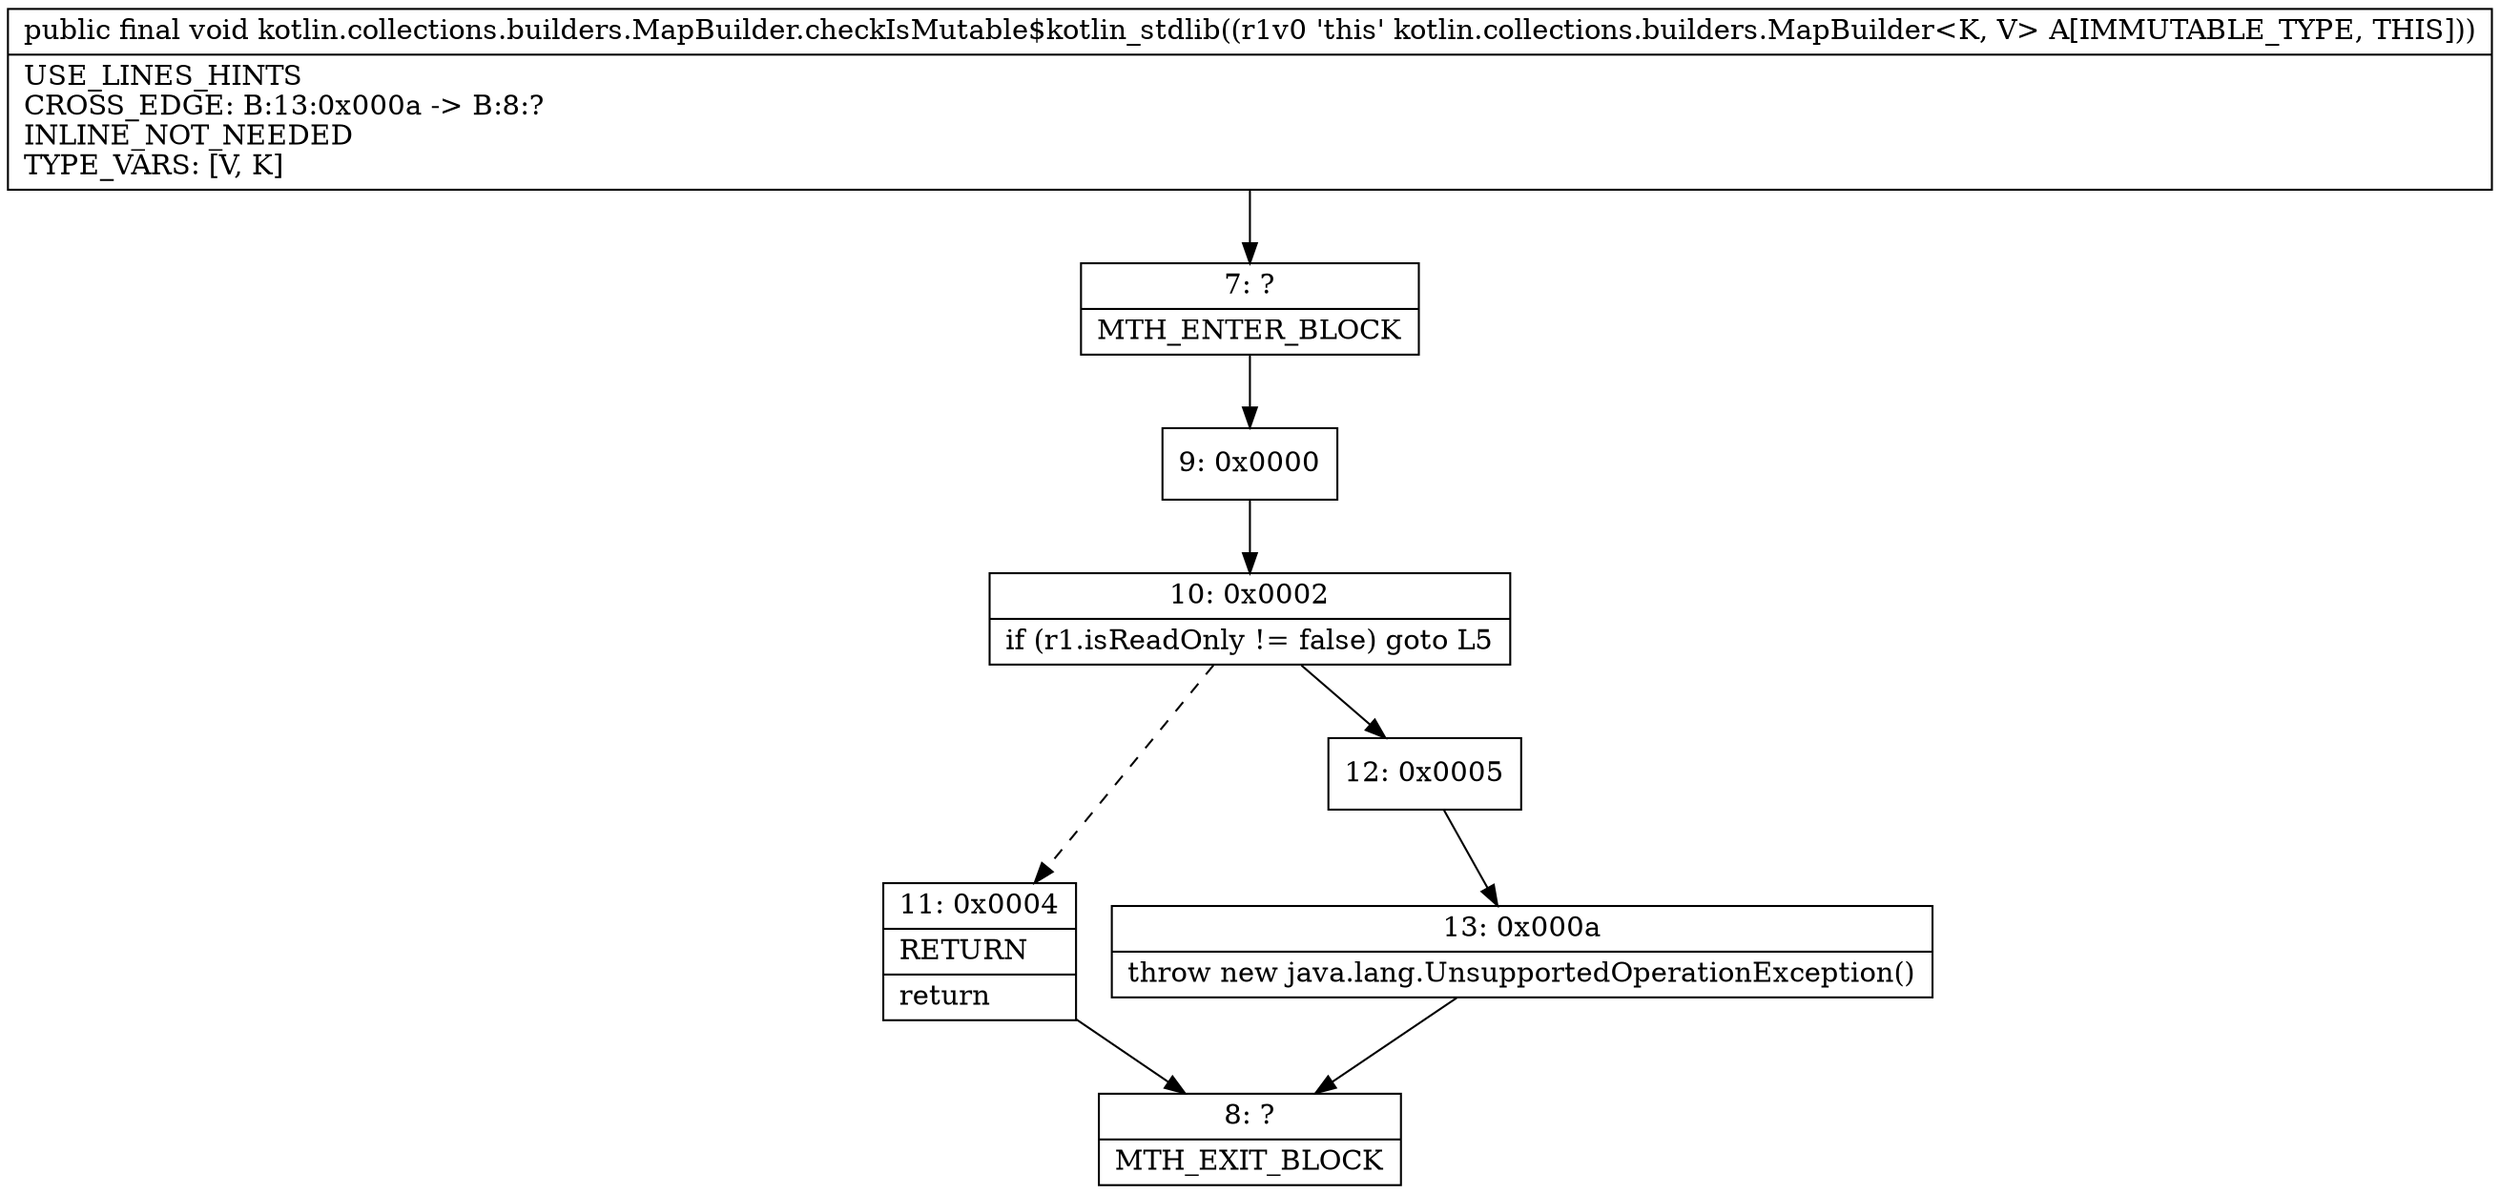 digraph "CFG forkotlin.collections.builders.MapBuilder.checkIsMutable$kotlin_stdlib()V" {
Node_7 [shape=record,label="{7\:\ ?|MTH_ENTER_BLOCK\l}"];
Node_9 [shape=record,label="{9\:\ 0x0000}"];
Node_10 [shape=record,label="{10\:\ 0x0002|if (r1.isReadOnly != false) goto L5\l}"];
Node_11 [shape=record,label="{11\:\ 0x0004|RETURN\l|return\l}"];
Node_8 [shape=record,label="{8\:\ ?|MTH_EXIT_BLOCK\l}"];
Node_12 [shape=record,label="{12\:\ 0x0005}"];
Node_13 [shape=record,label="{13\:\ 0x000a|throw new java.lang.UnsupportedOperationException()\l}"];
MethodNode[shape=record,label="{public final void kotlin.collections.builders.MapBuilder.checkIsMutable$kotlin_stdlib((r1v0 'this' kotlin.collections.builders.MapBuilder\<K, V\> A[IMMUTABLE_TYPE, THIS]))  | USE_LINES_HINTS\lCROSS_EDGE: B:13:0x000a \-\> B:8:?\lINLINE_NOT_NEEDED\lTYPE_VARS: [V, K]\l}"];
MethodNode -> Node_7;Node_7 -> Node_9;
Node_9 -> Node_10;
Node_10 -> Node_11[style=dashed];
Node_10 -> Node_12;
Node_11 -> Node_8;
Node_12 -> Node_13;
Node_13 -> Node_8;
}

